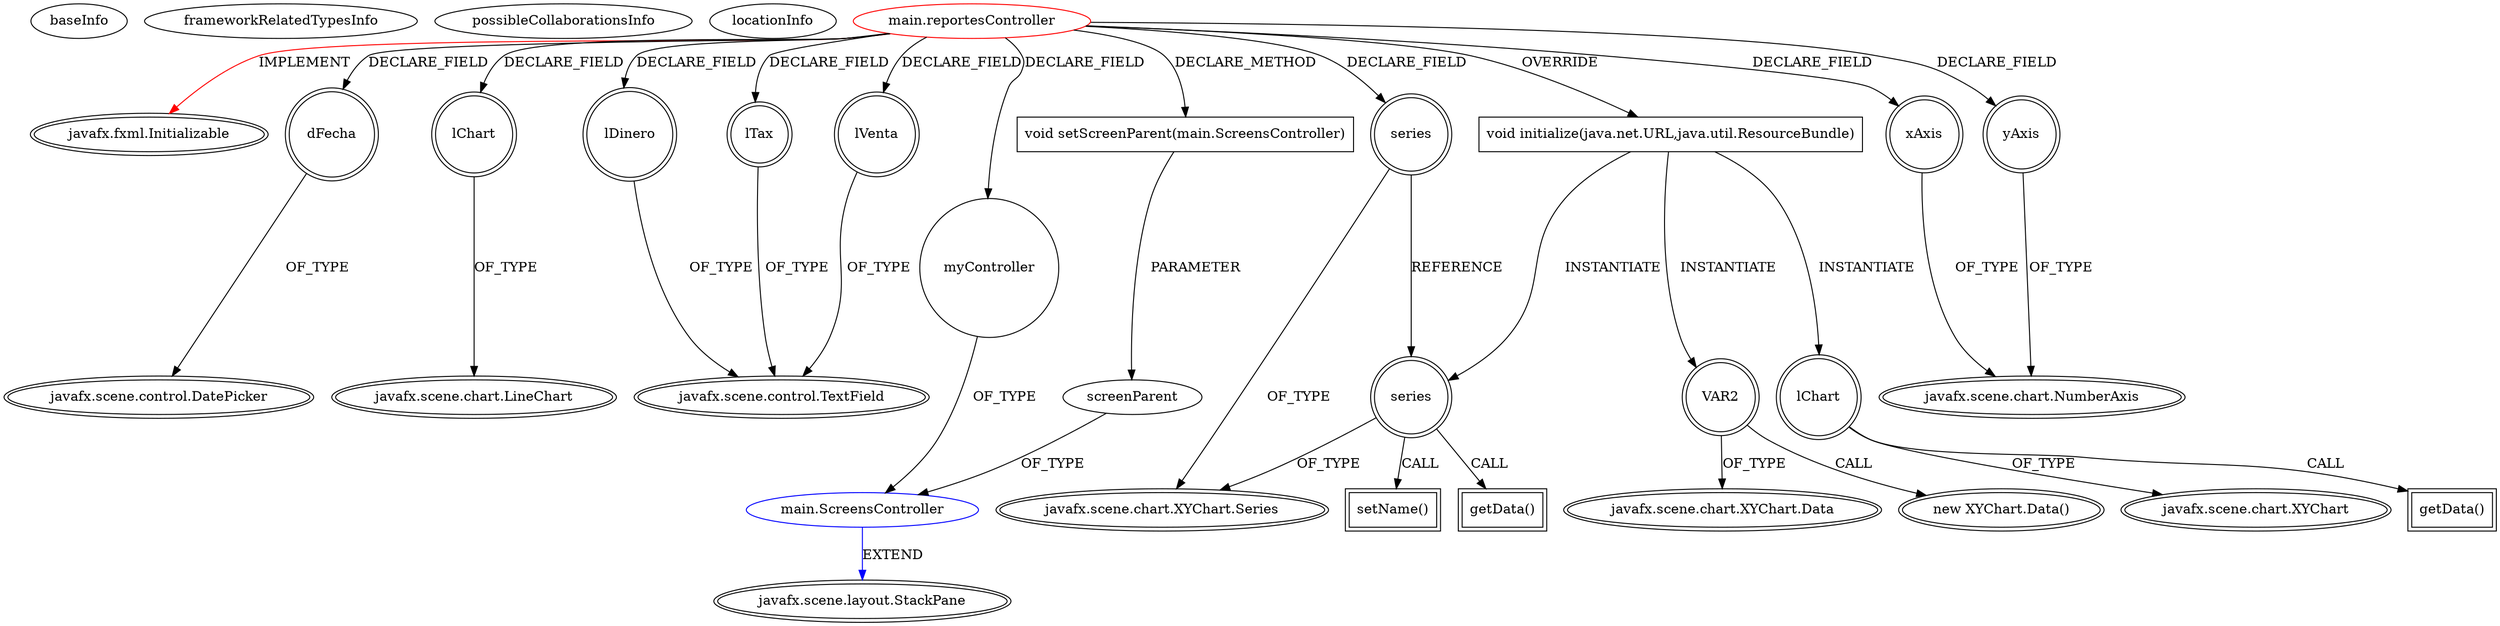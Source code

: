 digraph {
baseInfo[graphId=1881,category="extension_graph",isAnonymous=false,possibleRelation=true]
frameworkRelatedTypesInfo[0="javafx.fxml.Initializable"]
possibleCollaborationsInfo[0="1881~CLIENT_METHOD_DECLARATION-PARAMETER_DECLARATION-FIELD_DECLARATION-~javafx.fxml.Initializable ~javafx.scene.layout.StackPane ~false~false"]
locationInfo[projectName="antoniotorres-CAPOS",filePath="/antoniotorres-CAPOS/CAPOS-master/src/main/reportesController.java",contextSignature="reportesController",graphId="1881"]
0[label="main.reportesController",vertexType="ROOT_CLIENT_CLASS_DECLARATION",isFrameworkType=false,color=red]
1[label="javafx.fxml.Initializable",vertexType="FRAMEWORK_INTERFACE_TYPE",isFrameworkType=true,peripheries=2]
2[label="dFecha",vertexType="FIELD_DECLARATION",isFrameworkType=true,peripheries=2,shape=circle]
3[label="javafx.scene.control.DatePicker",vertexType="FRAMEWORK_CLASS_TYPE",isFrameworkType=true,peripheries=2]
4[label="lChart",vertexType="FIELD_DECLARATION",isFrameworkType=true,peripheries=2,shape=circle]
5[label="javafx.scene.chart.LineChart",vertexType="FRAMEWORK_CLASS_TYPE",isFrameworkType=true,peripheries=2]
6[label="lDinero",vertexType="FIELD_DECLARATION",isFrameworkType=true,peripheries=2,shape=circle]
7[label="javafx.scene.control.TextField",vertexType="FRAMEWORK_CLASS_TYPE",isFrameworkType=true,peripheries=2]
8[label="lTax",vertexType="FIELD_DECLARATION",isFrameworkType=true,peripheries=2,shape=circle]
10[label="lVenta",vertexType="FIELD_DECLARATION",isFrameworkType=true,peripheries=2,shape=circle]
12[label="myController",vertexType="FIELD_DECLARATION",isFrameworkType=false,shape=circle]
13[label="main.ScreensController",vertexType="REFERENCE_CLIENT_CLASS_DECLARATION",isFrameworkType=false,color=blue]
14[label="javafx.scene.layout.StackPane",vertexType="FRAMEWORK_CLASS_TYPE",isFrameworkType=true,peripheries=2]
15[label="series",vertexType="FIELD_DECLARATION",isFrameworkType=true,peripheries=2,shape=circle]
16[label="javafx.scene.chart.XYChart.Series",vertexType="FRAMEWORK_CLASS_TYPE",isFrameworkType=true,peripheries=2]
17[label="xAxis",vertexType="FIELD_DECLARATION",isFrameworkType=true,peripheries=2,shape=circle]
18[label="javafx.scene.chart.NumberAxis",vertexType="FRAMEWORK_CLASS_TYPE",isFrameworkType=true,peripheries=2]
19[label="yAxis",vertexType="FIELD_DECLARATION",isFrameworkType=true,peripheries=2,shape=circle]
21[label="void initialize(java.net.URL,java.util.ResourceBundle)",vertexType="OVERRIDING_METHOD_DECLARATION",isFrameworkType=false,shape=box]
22[label="series",vertexType="VARIABLE_EXPRESION",isFrameworkType=true,peripheries=2,shape=circle]
23[label="setName()",vertexType="INSIDE_CALL",isFrameworkType=true,peripheries=2,shape=box]
26[label="getData()",vertexType="INSIDE_CALL",isFrameworkType=true,peripheries=2,shape=box]
28[label="VAR2",vertexType="VARIABLE_EXPRESION",isFrameworkType=true,peripheries=2,shape=circle]
29[label="javafx.scene.chart.XYChart.Data",vertexType="FRAMEWORK_CLASS_TYPE",isFrameworkType=true,peripheries=2]
27[label="new XYChart.Data()",vertexType="CONSTRUCTOR_CALL",isFrameworkType=true,peripheries=2]
30[label="lChart",vertexType="VARIABLE_EXPRESION",isFrameworkType=true,peripheries=2,shape=circle]
32[label="javafx.scene.chart.XYChart",vertexType="FRAMEWORK_CLASS_TYPE",isFrameworkType=true,peripheries=2]
31[label="getData()",vertexType="INSIDE_CALL",isFrameworkType=true,peripheries=2,shape=box]
33[label="void setScreenParent(main.ScreensController)",vertexType="CLIENT_METHOD_DECLARATION",isFrameworkType=false,shape=box]
34[label="screenParent",vertexType="PARAMETER_DECLARATION",isFrameworkType=false]
0->1[label="IMPLEMENT",color=red]
0->2[label="DECLARE_FIELD"]
2->3[label="OF_TYPE"]
0->4[label="DECLARE_FIELD"]
4->5[label="OF_TYPE"]
0->6[label="DECLARE_FIELD"]
6->7[label="OF_TYPE"]
0->8[label="DECLARE_FIELD"]
8->7[label="OF_TYPE"]
0->10[label="DECLARE_FIELD"]
10->7[label="OF_TYPE"]
0->12[label="DECLARE_FIELD"]
13->14[label="EXTEND",color=blue]
12->13[label="OF_TYPE"]
0->15[label="DECLARE_FIELD"]
15->16[label="OF_TYPE"]
0->17[label="DECLARE_FIELD"]
17->18[label="OF_TYPE"]
0->19[label="DECLARE_FIELD"]
19->18[label="OF_TYPE"]
0->21[label="OVERRIDE"]
21->22[label="INSTANTIATE"]
15->22[label="REFERENCE"]
22->16[label="OF_TYPE"]
22->23[label="CALL"]
22->26[label="CALL"]
21->28[label="INSTANTIATE"]
28->29[label="OF_TYPE"]
28->27[label="CALL"]
21->30[label="INSTANTIATE"]
30->32[label="OF_TYPE"]
30->31[label="CALL"]
0->33[label="DECLARE_METHOD"]
34->13[label="OF_TYPE"]
33->34[label="PARAMETER"]
}
